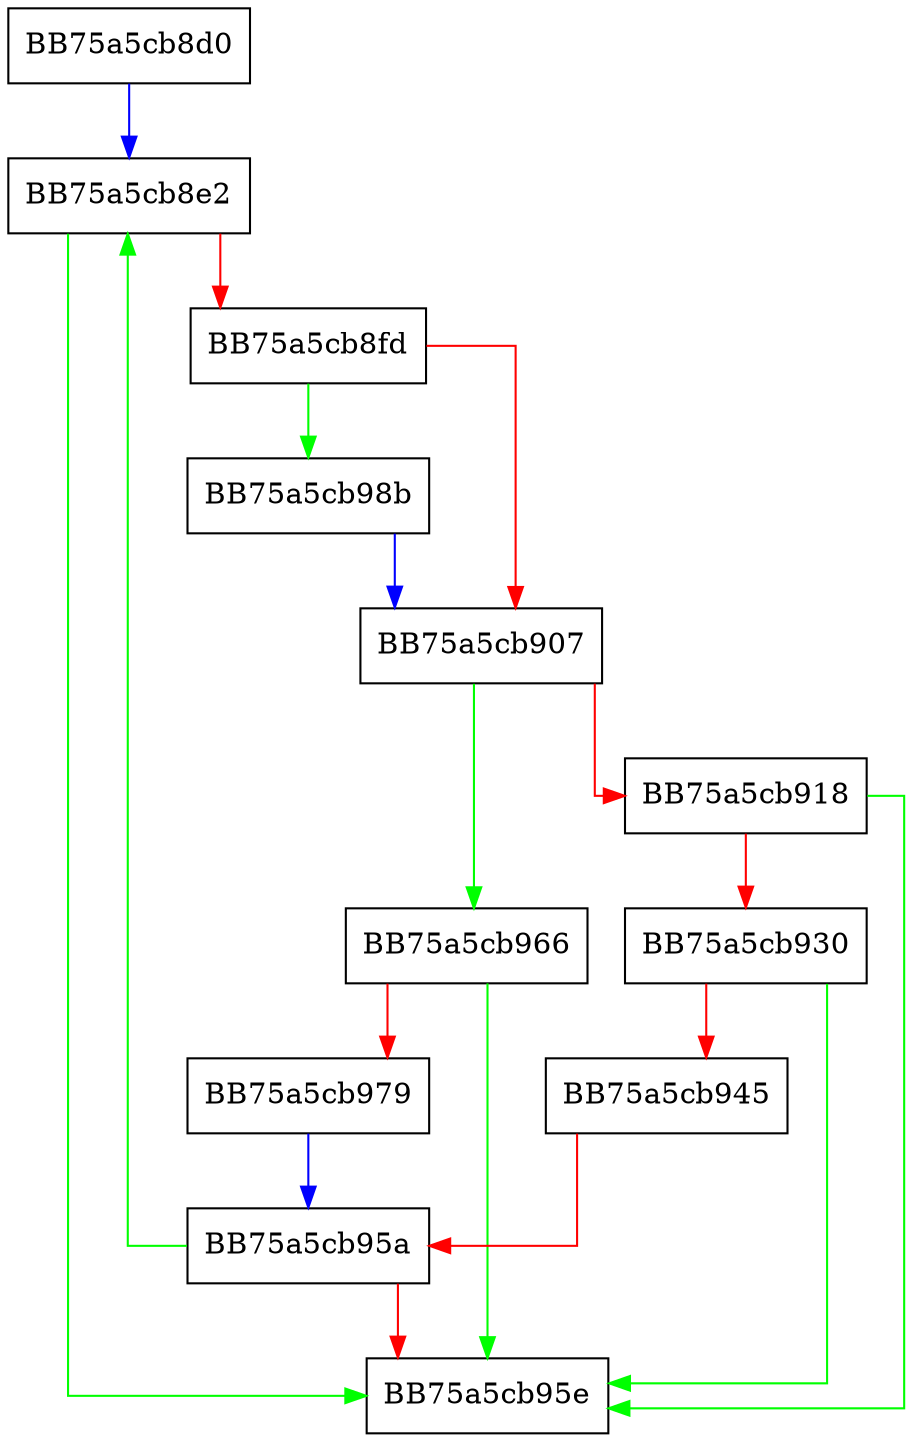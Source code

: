 digraph OnTheFly {
  node [shape="box"];
  graph [splines=ortho];
  BB75a5cb8d0 -> BB75a5cb8e2 [color="blue"];
  BB75a5cb8e2 -> BB75a5cb95e [color="green"];
  BB75a5cb8e2 -> BB75a5cb8fd [color="red"];
  BB75a5cb8fd -> BB75a5cb98b [color="green"];
  BB75a5cb8fd -> BB75a5cb907 [color="red"];
  BB75a5cb907 -> BB75a5cb966 [color="green"];
  BB75a5cb907 -> BB75a5cb918 [color="red"];
  BB75a5cb918 -> BB75a5cb95e [color="green"];
  BB75a5cb918 -> BB75a5cb930 [color="red"];
  BB75a5cb930 -> BB75a5cb95e [color="green"];
  BB75a5cb930 -> BB75a5cb945 [color="red"];
  BB75a5cb945 -> BB75a5cb95a [color="red"];
  BB75a5cb95a -> BB75a5cb8e2 [color="green"];
  BB75a5cb95a -> BB75a5cb95e [color="red"];
  BB75a5cb966 -> BB75a5cb95e [color="green"];
  BB75a5cb966 -> BB75a5cb979 [color="red"];
  BB75a5cb979 -> BB75a5cb95a [color="blue"];
  BB75a5cb98b -> BB75a5cb907 [color="blue"];
}